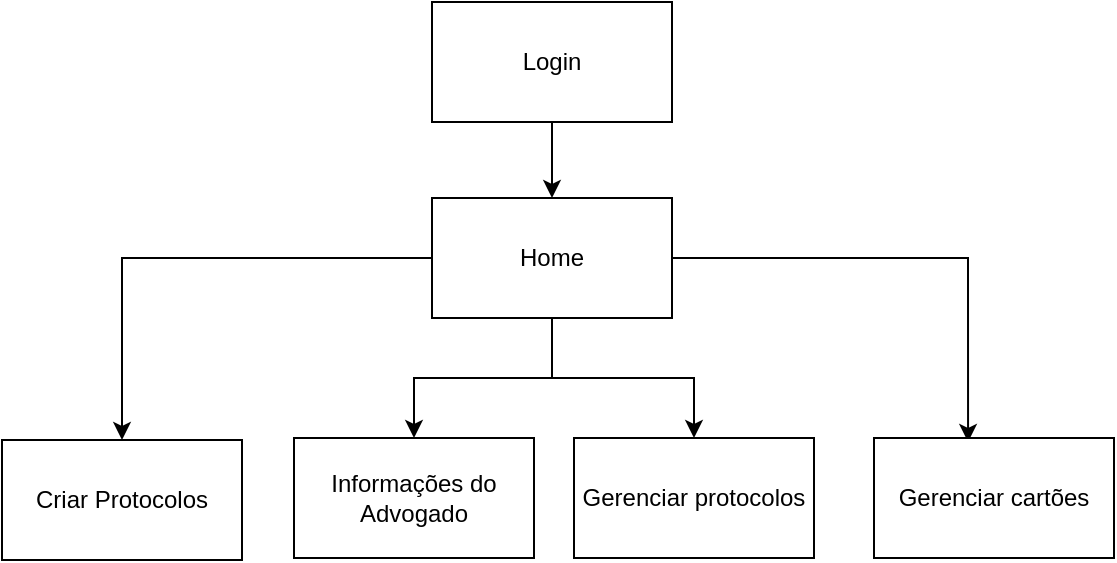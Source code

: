 <mxfile version="20.3.2" type="github">
  <diagram id="SybGSiNFjlwIO-hnIRC8" name="Página-1">
    <mxGraphModel dx="1422" dy="786" grid="1" gridSize="10" guides="1" tooltips="1" connect="1" arrows="1" fold="1" page="1" pageScale="1" pageWidth="827" pageHeight="1169" math="0" shadow="0">
      <root>
        <mxCell id="0" />
        <mxCell id="1" parent="0" />
        <mxCell id="dXBveoqTByHvcUz7Pt3o-7" value="" style="edgeStyle=orthogonalEdgeStyle;rounded=0;orthogonalLoop=1;jettySize=auto;html=1;" edge="1" parent="1" source="dXBveoqTByHvcUz7Pt3o-1" target="dXBveoqTByHvcUz7Pt3o-2">
          <mxGeometry relative="1" as="geometry" />
        </mxCell>
        <mxCell id="dXBveoqTByHvcUz7Pt3o-1" value="Login" style="rounded=0;whiteSpace=wrap;html=1;" vertex="1" parent="1">
          <mxGeometry x="350" y="102" width="120" height="60" as="geometry" />
        </mxCell>
        <mxCell id="dXBveoqTByHvcUz7Pt3o-8" style="edgeStyle=orthogonalEdgeStyle;rounded=0;orthogonalLoop=1;jettySize=auto;html=1;entryX=0.392;entryY=0.033;entryDx=0;entryDy=0;entryPerimeter=0;" edge="1" parent="1" source="dXBveoqTByHvcUz7Pt3o-2" target="dXBveoqTByHvcUz7Pt3o-6">
          <mxGeometry relative="1" as="geometry" />
        </mxCell>
        <mxCell id="dXBveoqTByHvcUz7Pt3o-9" style="edgeStyle=orthogonalEdgeStyle;rounded=0;orthogonalLoop=1;jettySize=auto;html=1;" edge="1" parent="1" source="dXBveoqTByHvcUz7Pt3o-2" target="dXBveoqTByHvcUz7Pt3o-5">
          <mxGeometry relative="1" as="geometry" />
        </mxCell>
        <mxCell id="dXBveoqTByHvcUz7Pt3o-10" style="edgeStyle=orthogonalEdgeStyle;rounded=0;orthogonalLoop=1;jettySize=auto;html=1;" edge="1" parent="1" source="dXBveoqTByHvcUz7Pt3o-2" target="dXBveoqTByHvcUz7Pt3o-3">
          <mxGeometry relative="1" as="geometry" />
        </mxCell>
        <mxCell id="dXBveoqTByHvcUz7Pt3o-11" style="edgeStyle=orthogonalEdgeStyle;rounded=0;orthogonalLoop=1;jettySize=auto;html=1;" edge="1" parent="1" source="dXBveoqTByHvcUz7Pt3o-2" target="dXBveoqTByHvcUz7Pt3o-4">
          <mxGeometry relative="1" as="geometry" />
        </mxCell>
        <mxCell id="dXBveoqTByHvcUz7Pt3o-2" value="Home" style="rounded=0;whiteSpace=wrap;html=1;" vertex="1" parent="1">
          <mxGeometry x="350" y="200" width="120" height="60" as="geometry" />
        </mxCell>
        <mxCell id="dXBveoqTByHvcUz7Pt3o-3" value="Informações do Advogado" style="rounded=0;whiteSpace=wrap;html=1;" vertex="1" parent="1">
          <mxGeometry x="281" y="320" width="120" height="60" as="geometry" />
        </mxCell>
        <mxCell id="dXBveoqTByHvcUz7Pt3o-4" value="Criar Protocolos" style="rounded=0;whiteSpace=wrap;html=1;" vertex="1" parent="1">
          <mxGeometry x="135" y="321" width="120" height="60" as="geometry" />
        </mxCell>
        <mxCell id="dXBveoqTByHvcUz7Pt3o-5" value="Gerenciar protocolos" style="rounded=0;whiteSpace=wrap;html=1;" vertex="1" parent="1">
          <mxGeometry x="421" y="320" width="120" height="60" as="geometry" />
        </mxCell>
        <mxCell id="dXBveoqTByHvcUz7Pt3o-6" value="Gerenciar cartões" style="rounded=0;whiteSpace=wrap;html=1;" vertex="1" parent="1">
          <mxGeometry x="571" y="320" width="120" height="60" as="geometry" />
        </mxCell>
      </root>
    </mxGraphModel>
  </diagram>
</mxfile>
